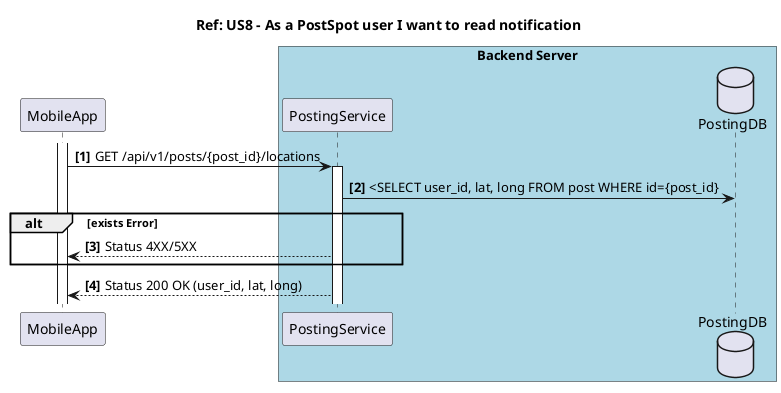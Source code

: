@startuml
autonumber "<b>[###]"
title
 Ref: US8 - As a PostSpot user I want to read notification
end title

participant  MobileApp as app
box "Backend Server" #LightBlue
    participant PostingService as post
    database PostingDB as postDB
end box

activate app
app -> post: GET /api/v1/posts/{post_id}/locations
activate post
post -> postDB: <SELECT user_id, lat, long FROM post WHERE id={post_id}

alt exists Error 
    post --> app: Status 4XX/5XX
end
    post --> app: Status 200 OK (user_id, lat, long)
@enduml